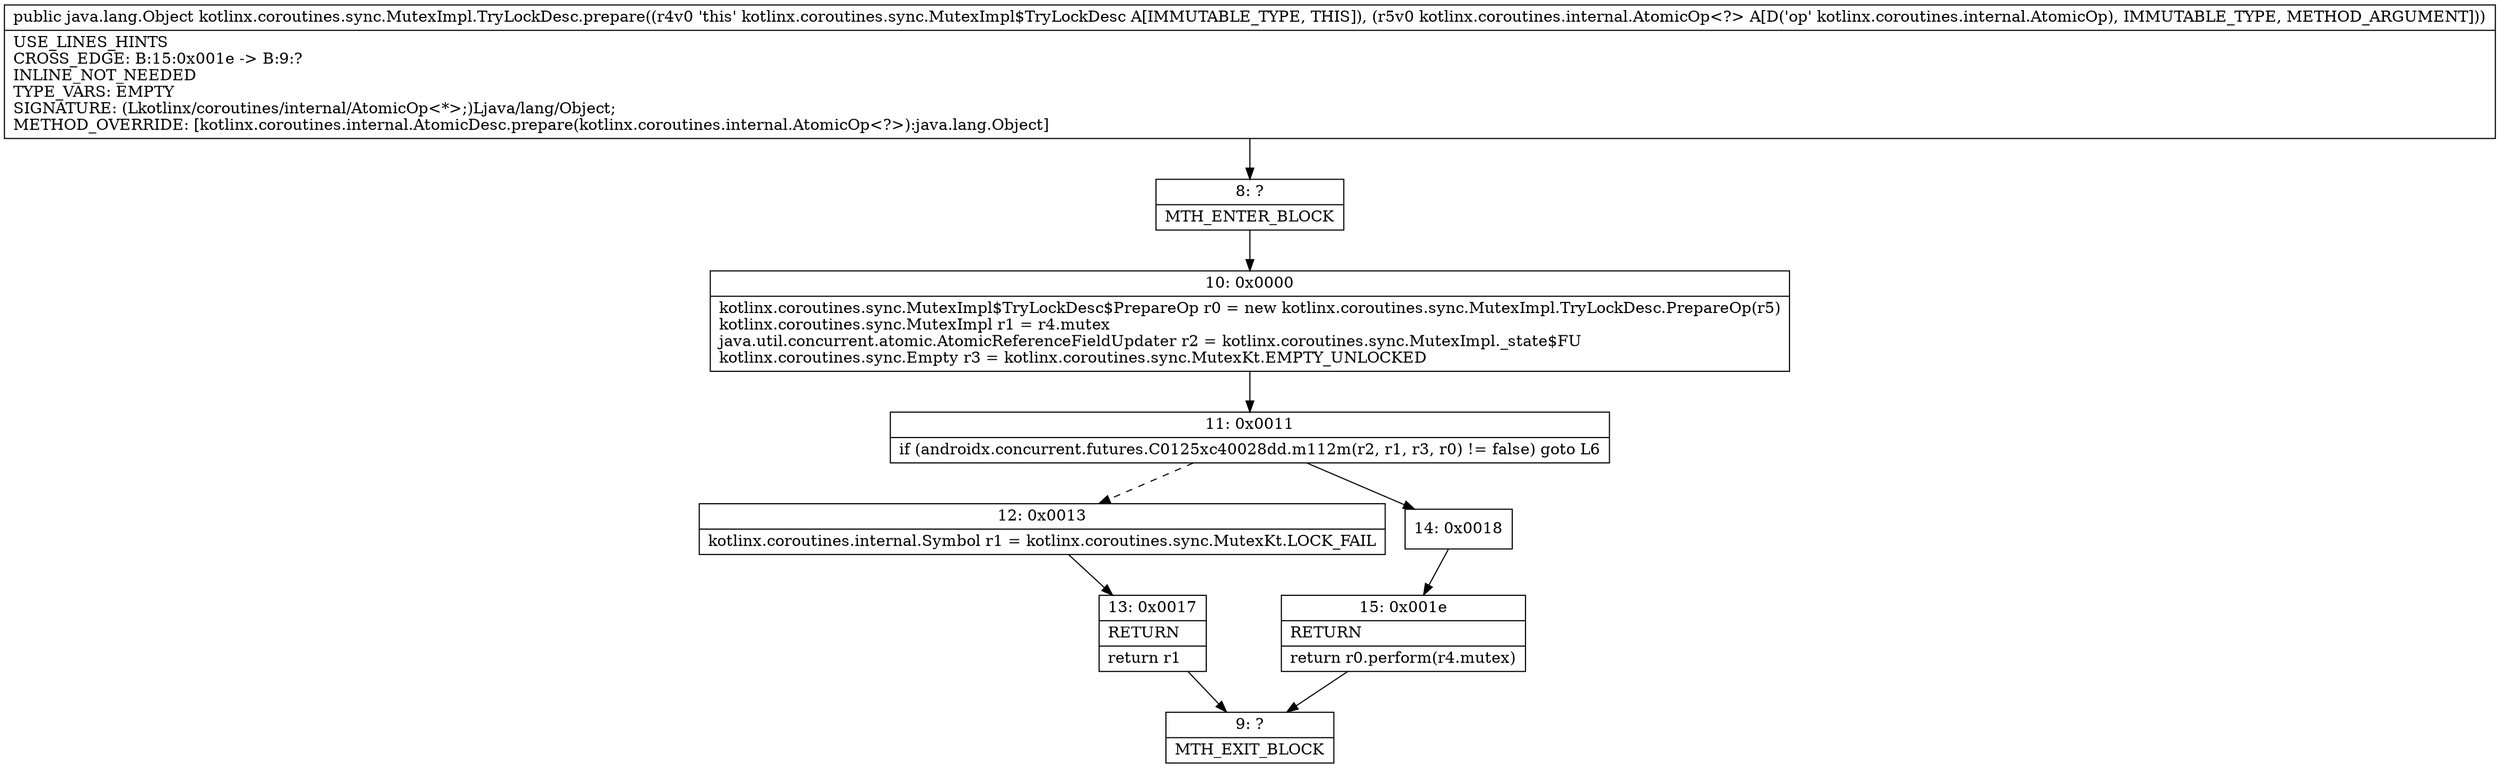 digraph "CFG forkotlinx.coroutines.sync.MutexImpl.TryLockDesc.prepare(Lkotlinx\/coroutines\/internal\/AtomicOp;)Ljava\/lang\/Object;" {
Node_8 [shape=record,label="{8\:\ ?|MTH_ENTER_BLOCK\l}"];
Node_10 [shape=record,label="{10\:\ 0x0000|kotlinx.coroutines.sync.MutexImpl$TryLockDesc$PrepareOp r0 = new kotlinx.coroutines.sync.MutexImpl.TryLockDesc.PrepareOp(r5)\lkotlinx.coroutines.sync.MutexImpl r1 = r4.mutex\ljava.util.concurrent.atomic.AtomicReferenceFieldUpdater r2 = kotlinx.coroutines.sync.MutexImpl._state$FU\lkotlinx.coroutines.sync.Empty r3 = kotlinx.coroutines.sync.MutexKt.EMPTY_UNLOCKED\l}"];
Node_11 [shape=record,label="{11\:\ 0x0011|if (androidx.concurrent.futures.C0125xc40028dd.m112m(r2, r1, r3, r0) != false) goto L6\l}"];
Node_12 [shape=record,label="{12\:\ 0x0013|kotlinx.coroutines.internal.Symbol r1 = kotlinx.coroutines.sync.MutexKt.LOCK_FAIL\l}"];
Node_13 [shape=record,label="{13\:\ 0x0017|RETURN\l|return r1\l}"];
Node_9 [shape=record,label="{9\:\ ?|MTH_EXIT_BLOCK\l}"];
Node_14 [shape=record,label="{14\:\ 0x0018}"];
Node_15 [shape=record,label="{15\:\ 0x001e|RETURN\l|return r0.perform(r4.mutex)\l}"];
MethodNode[shape=record,label="{public java.lang.Object kotlinx.coroutines.sync.MutexImpl.TryLockDesc.prepare((r4v0 'this' kotlinx.coroutines.sync.MutexImpl$TryLockDesc A[IMMUTABLE_TYPE, THIS]), (r5v0 kotlinx.coroutines.internal.AtomicOp\<?\> A[D('op' kotlinx.coroutines.internal.AtomicOp), IMMUTABLE_TYPE, METHOD_ARGUMENT]))  | USE_LINES_HINTS\lCROSS_EDGE: B:15:0x001e \-\> B:9:?\lINLINE_NOT_NEEDED\lTYPE_VARS: EMPTY\lSIGNATURE: (Lkotlinx\/coroutines\/internal\/AtomicOp\<*\>;)Ljava\/lang\/Object;\lMETHOD_OVERRIDE: [kotlinx.coroutines.internal.AtomicDesc.prepare(kotlinx.coroutines.internal.AtomicOp\<?\>):java.lang.Object]\l}"];
MethodNode -> Node_8;Node_8 -> Node_10;
Node_10 -> Node_11;
Node_11 -> Node_12[style=dashed];
Node_11 -> Node_14;
Node_12 -> Node_13;
Node_13 -> Node_9;
Node_14 -> Node_15;
Node_15 -> Node_9;
}

